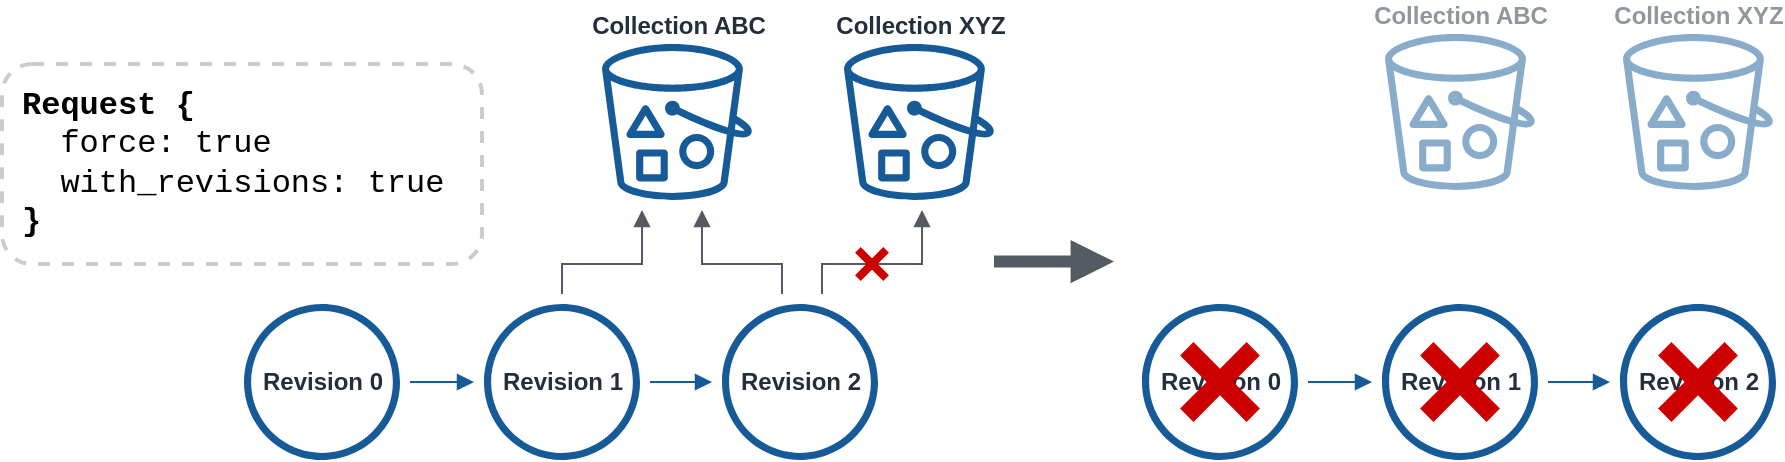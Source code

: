 <mxfile version="21.0.2" type="device"><diagram id="Ht1M8jgEwFfnCIfOTk4-" name="Page-1"><mxGraphModel dx="819" dy="460" grid="1" gridSize="10" guides="1" tooltips="1" connect="1" arrows="1" fold="1" page="1" pageScale="1" pageWidth="1169" pageHeight="827" math="0" shadow="0"><root><mxCell id="0"/><mxCell id="1" parent="0"/><mxCell id="NZZsSz7ykIq6UQi_yj6c-37" value="" style="edgeStyle=orthogonalEdgeStyle;html=1;endArrow=block;elbow=vertical;startArrow=none;endFill=1;strokeColor=#545B64;rounded=0;targetPerimeterSpacing=5;sourcePerimeterSpacing=5;" parent="1" source="NZZsSz7ykIq6UQi_yj6c-7" target="NZZsSz7ykIq6UQi_yj6c-35" edge="1"><mxGeometry width="100" relative="1" as="geometry"><mxPoint x="440" y="165.001" as="sourcePoint"/><mxPoint x="358" y="123" as="targetPoint"/><Array as="points"><mxPoint x="450" y="140"/><mxPoint x="500" y="140"/></Array></mxGeometry></mxCell><mxCell id="NZZsSz7ykIq6UQi_yj6c-4" value="Revision 0" style="sketch=0;outlineConnect=0;fontColor=#232F3E;gradientColor=none;fillColor=#165a97;strokeColor=none;dashed=0;verticalLabelPosition=middle;verticalAlign=middle;align=center;html=1;fontSize=12;fontStyle=1;aspect=fixed;pointerEvents=1;shape=mxgraph.aws4.object;labelPosition=center;" parent="1" vertex="1"><mxGeometry x="161" y="160" width="78" height="78" as="geometry"/></mxCell><mxCell id="NZZsSz7ykIq6UQi_yj6c-6" value="Revision 1" style="sketch=0;outlineConnect=0;fontColor=#232F3E;gradientColor=none;fillColor=#165a97;strokeColor=none;dashed=0;verticalLabelPosition=middle;verticalAlign=middle;align=center;html=1;fontSize=12;fontStyle=1;aspect=fixed;pointerEvents=1;shape=mxgraph.aws4.object;labelPosition=center;" parent="1" vertex="1"><mxGeometry x="281" y="160" width="78" height="78" as="geometry"/></mxCell><mxCell id="NZZsSz7ykIq6UQi_yj6c-7" value="&lt;div&gt;Revision 2&lt;/div&gt;" style="sketch=0;outlineConnect=0;fontColor=#232F3E;gradientColor=none;fillColor=#165a97;strokeColor=none;dashed=0;verticalLabelPosition=middle;verticalAlign=middle;align=center;html=1;fontSize=12;fontStyle=1;aspect=fixed;pointerEvents=1;shape=mxgraph.aws4.object;labelPosition=center;" parent="1" vertex="1"><mxGeometry x="400" y="160" width="78" height="78" as="geometry"/></mxCell><mxCell id="NZZsSz7ykIq6UQi_yj6c-11" value="" style="edgeStyle=orthogonalEdgeStyle;html=1;endArrow=block;elbow=vertical;startArrow=none;endFill=1;strokeColor=#165A97;rounded=0;targetPerimeterSpacing=5;sourcePerimeterSpacing=5;" parent="1" source="NZZsSz7ykIq6UQi_yj6c-6" target="NZZsSz7ykIq6UQi_yj6c-7" edge="1"><mxGeometry width="100" relative="1" as="geometry"><mxPoint x="318" y="198.9" as="sourcePoint"/><mxPoint x="418" y="198.9" as="targetPoint"/></mxGeometry></mxCell><mxCell id="NZZsSz7ykIq6UQi_yj6c-12" value="" style="edgeStyle=orthogonalEdgeStyle;html=1;endArrow=block;elbow=vertical;startArrow=none;endFill=1;strokeColor=#165A97;rounded=0;targetPerimeterSpacing=5;sourcePerimeterSpacing=5;" parent="1" source="NZZsSz7ykIq6UQi_yj6c-4" target="NZZsSz7ykIq6UQi_yj6c-6" edge="1"><mxGeometry width="100" relative="1" as="geometry"><mxPoint x="168" y="198.9" as="sourcePoint"/><mxPoint x="240" y="198.9" as="targetPoint"/></mxGeometry></mxCell><mxCell id="NZZsSz7ykIq6UQi_yj6c-13" value="Collection ABC" style="sketch=0;outlineConnect=0;fontColor=#232F3E;gradientColor=none;fillColor=#165A97;strokeColor=none;dashed=0;verticalLabelPosition=top;verticalAlign=bottom;align=center;html=1;fontSize=12;fontStyle=1;aspect=fixed;pointerEvents=1;shape=mxgraph.aws4.bucket_with_objects;labelPosition=center;" parent="1" vertex="1"><mxGeometry x="340" y="30" width="75" height="78" as="geometry"/></mxCell><mxCell id="NZZsSz7ykIq6UQi_yj6c-14" value="" style="edgeStyle=orthogonalEdgeStyle;html=1;endArrow=block;elbow=vertical;startArrow=none;endFill=1;strokeColor=#545B64;rounded=0;targetPerimeterSpacing=5;sourcePerimeterSpacing=5;" parent="1" source="NZZsSz7ykIq6UQi_yj6c-7" target="NZZsSz7ykIq6UQi_yj6c-13" edge="1"><mxGeometry width="100" relative="1" as="geometry"><mxPoint x="440" y="155.001" as="sourcePoint"/><mxPoint x="440" y="113" as="targetPoint"/><Array as="points"><mxPoint x="430" y="140"/><mxPoint x="390" y="140"/></Array></mxGeometry></mxCell><mxCell id="NZZsSz7ykIq6UQi_yj6c-19" value="" style="shape=cross;whiteSpace=wrap;html=1;fillColor=#CC0000;rotation=45;sketch=0;shadow=0;strokeColor=none;" parent="1" vertex="1"><mxGeometry x="465" y="130" width="20" height="20" as="geometry"/></mxCell><mxCell id="NZZsSz7ykIq6UQi_yj6c-22" value="" style="edgeStyle=orthogonalEdgeStyle;html=1;endArrow=block;elbow=vertical;startArrow=none;endFill=1;strokeColor=#545B64;rounded=0;strokeWidth=6;sourcePerimeterSpacing=5;targetPerimeterSpacing=5;" parent="1" edge="1"><mxGeometry width="100" relative="1" as="geometry"><mxPoint x="536" y="138.8" as="sourcePoint"/><mxPoint x="596" y="138.8" as="targetPoint"/></mxGeometry></mxCell><mxCell id="NZZsSz7ykIq6UQi_yj6c-23" value="Revision 0" style="sketch=0;outlineConnect=0;fontColor=#232F3E;gradientColor=none;fillColor=#165a97;strokeColor=none;dashed=0;verticalLabelPosition=middle;verticalAlign=middle;align=center;html=1;fontSize=12;fontStyle=1;aspect=fixed;pointerEvents=1;shape=mxgraph.aws4.object;labelPosition=center;" parent="1" vertex="1"><mxGeometry x="610" y="160" width="78" height="78" as="geometry"/></mxCell><mxCell id="NZZsSz7ykIq6UQi_yj6c-24" value="Revision 1" style="sketch=0;outlineConnect=0;fontColor=#232F3E;gradientColor=none;fillColor=#165a97;strokeColor=none;dashed=0;verticalLabelPosition=middle;verticalAlign=middle;align=center;html=1;fontSize=12;fontStyle=1;aspect=fixed;pointerEvents=1;shape=mxgraph.aws4.object;labelPosition=center;" parent="1" vertex="1"><mxGeometry x="730" y="160" width="78" height="78" as="geometry"/></mxCell><mxCell id="NZZsSz7ykIq6UQi_yj6c-25" value="&lt;div&gt;Revision 2&lt;/div&gt;" style="sketch=0;outlineConnect=0;fontColor=#232F3E;gradientColor=none;fillColor=#165a97;strokeColor=none;dashed=0;verticalLabelPosition=middle;verticalAlign=middle;align=center;html=1;fontSize=12;fontStyle=1;aspect=fixed;pointerEvents=1;shape=mxgraph.aws4.object;labelPosition=center;" parent="1" vertex="1"><mxGeometry x="849" y="160" width="78" height="78" as="geometry"/></mxCell><mxCell id="NZZsSz7ykIq6UQi_yj6c-26" value="" style="edgeStyle=orthogonalEdgeStyle;html=1;endArrow=block;elbow=vertical;startArrow=none;endFill=1;strokeColor=#165A97;rounded=0;targetPerimeterSpacing=5;sourcePerimeterSpacing=5;" parent="1" source="NZZsSz7ykIq6UQi_yj6c-24" target="NZZsSz7ykIq6UQi_yj6c-25" edge="1"><mxGeometry width="100" relative="1" as="geometry"><mxPoint x="767" y="198.9" as="sourcePoint"/><mxPoint x="867" y="198.9" as="targetPoint"/></mxGeometry></mxCell><mxCell id="NZZsSz7ykIq6UQi_yj6c-27" value="" style="edgeStyle=orthogonalEdgeStyle;html=1;endArrow=block;elbow=vertical;startArrow=none;endFill=1;strokeColor=#165A97;rounded=0;targetPerimeterSpacing=5;sourcePerimeterSpacing=5;" parent="1" source="NZZsSz7ykIq6UQi_yj6c-23" target="NZZsSz7ykIq6UQi_yj6c-24" edge="1"><mxGeometry width="100" relative="1" as="geometry"><mxPoint x="617" y="198.9" as="sourcePoint"/><mxPoint x="689" y="198.9" as="targetPoint"/></mxGeometry></mxCell><mxCell id="NZZsSz7ykIq6UQi_yj6c-28" value="Collection ABC" style="sketch=0;outlineConnect=0;fontColor=#232F3E;gradientColor=none;fillColor=#165A97;strokeColor=none;dashed=0;verticalLabelPosition=top;verticalAlign=bottom;align=center;html=1;fontSize=12;fontStyle=1;aspect=fixed;pointerEvents=1;shape=mxgraph.aws4.bucket_with_objects;labelPosition=center;opacity=50;textOpacity=50;" parent="1" vertex="1"><mxGeometry x="731.5" y="25" width="75" height="78" as="geometry"/></mxCell><mxCell id="NZZsSz7ykIq6UQi_yj6c-35" value="Collection XYZ" style="sketch=0;outlineConnect=0;fontColor=#232F3E;gradientColor=none;fillColor=#165A97;strokeColor=none;dashed=0;verticalLabelPosition=top;verticalAlign=bottom;align=center;html=1;fontSize=12;fontStyle=1;aspect=fixed;pointerEvents=1;shape=mxgraph.aws4.bucket_with_objects;labelPosition=center;" parent="1" vertex="1"><mxGeometry x="461" y="30" width="75" height="78" as="geometry"/></mxCell><mxCell id="NZZsSz7ykIq6UQi_yj6c-41" value="Collection XYZ" style="sketch=0;outlineConnect=0;fontColor=#232F3E;gradientColor=none;fillColor=#165A97;strokeColor=none;dashed=0;verticalLabelPosition=top;verticalAlign=bottom;align=center;html=1;fontSize=12;fontStyle=1;aspect=fixed;pointerEvents=1;shape=mxgraph.aws4.bucket_with_objects;labelPosition=center;textOpacity=50;opacity=50;" parent="1" vertex="1"><mxGeometry x="850.5" y="25" width="75" height="78" as="geometry"/></mxCell><mxCell id="NZZsSz7ykIq6UQi_yj6c-53" value="" style="edgeStyle=orthogonalEdgeStyle;rounded=0;orthogonalLoop=1;jettySize=auto;html=1;strokeWidth=1;sourcePerimeterSpacing=5;targetPerimeterSpacing=5;endArrow=block;strokeColor=#545B64;startArrow=none;endFill=1;" parent="1" source="NZZsSz7ykIq6UQi_yj6c-6" target="NZZsSz7ykIq6UQi_yj6c-13" edge="1"><mxGeometry relative="1" as="geometry"><mxPoint x="319.8" y="150.001" as="sourcePoint"/><mxPoint x="319.8" y="108.0" as="targetPoint"/><Array as="points"><mxPoint x="320" y="140"/><mxPoint x="360" y="140"/></Array></mxGeometry></mxCell><mxCell id="NZZsSz7ykIq6UQi_yj6c-55" value="" style="shape=cross;whiteSpace=wrap;html=1;fillColor=#CC0000;rotation=45;sketch=0;shadow=0;strokeColor=none;" parent="1" vertex="1"><mxGeometry x="864.5" y="175.5" width="47" height="47" as="geometry"/></mxCell><mxCell id="NZZsSz7ykIq6UQi_yj6c-58" value="" style="shape=cross;whiteSpace=wrap;html=1;fillColor=#CC0000;rotation=45;sketch=0;shadow=0;strokeColor=none;" parent="1" vertex="1"><mxGeometry x="745.5" y="175.5" width="47" height="47" as="geometry"/></mxCell><mxCell id="NZZsSz7ykIq6UQi_yj6c-59" value="" style="shape=cross;whiteSpace=wrap;html=1;fillColor=#CC0000;rotation=45;sketch=0;shadow=0;strokeColor=none;" parent="1" vertex="1"><mxGeometry x="625.5" y="175.5" width="47" height="47" as="geometry"/></mxCell><mxCell id="-99RZQKn5Ix58TcooaTH-1" value="&lt;div style=&quot;font-size: 16px;&quot; align=&quot;left&quot;&gt;&lt;div style=&quot;font-size: 16px;&quot;&gt;&lt;b style=&quot;font-size: 16px;&quot;&gt;&lt;font data-font-src=&quot;https://fonts.googleapis.com/css?family=+Roboto+Mono&quot; style=&quot;font-size: 16px;&quot;&gt;Request {&lt;/font&gt;&lt;/b&gt;&lt;/div&gt;&lt;/div&gt;&lt;div style=&quot;font-size: 16px;&quot; align=&quot;left&quot;&gt;&lt;div style=&quot;font-size: 16px;&quot;&gt;&lt;b style=&quot;font-size: 16px;&quot;&gt;&lt;font data-font-src=&quot;https://fonts.googleapis.com/css?family=+Roboto+Mono&quot; style=&quot;font-size: 16px;&quot;&gt;&amp;nbsp; &lt;/font&gt;&lt;/b&gt;&lt;font data-font-src=&quot;https://fonts.googleapis.com/css?family=+Roboto+Mono&quot; style=&quot;font-size: 16px;&quot;&gt;force: true&lt;/font&gt;&lt;/div&gt;&lt;div style=&quot;font-size: 16px;&quot;&gt;&lt;font data-font-src=&quot;https://fonts.googleapis.com/css?family=+Roboto+Mono&quot; style=&quot;font-size: 16px;&quot;&gt;&amp;nbsp; with_revisions: true&lt;br style=&quot;font-size: 16px;&quot;&gt;&lt;/font&gt;&lt;/div&gt;&lt;div style=&quot;font-size: 16px;&quot;&gt;&lt;b style=&quot;font-size: 16px;&quot;&gt;&lt;font data-font-src=&quot;https://fonts.googleapis.com/css?family=+Roboto+Mono&quot; style=&quot;font-size: 16px;&quot;&gt;}&lt;/font&gt;&lt;/b&gt;&lt;/div&gt;&lt;/div&gt;" style="text;html=1;strokeColor=#CCCCCC;fillColor=none;align=left;verticalAlign=middle;whiteSpace=wrap;rounded=1;fontFamily=Liberation Mono;fontSource=https%3A%2F%2Ffonts.googleapis.com%2Fcss%3Ffamily%3D%2BRoboto%2BMono;dashed=1;spacing=10;fontSize=16;strokeWidth=2;" vertex="1" parent="1"><mxGeometry x="40" y="40" width="240" height="100" as="geometry"/></mxCell></root></mxGraphModel></diagram></mxfile>
